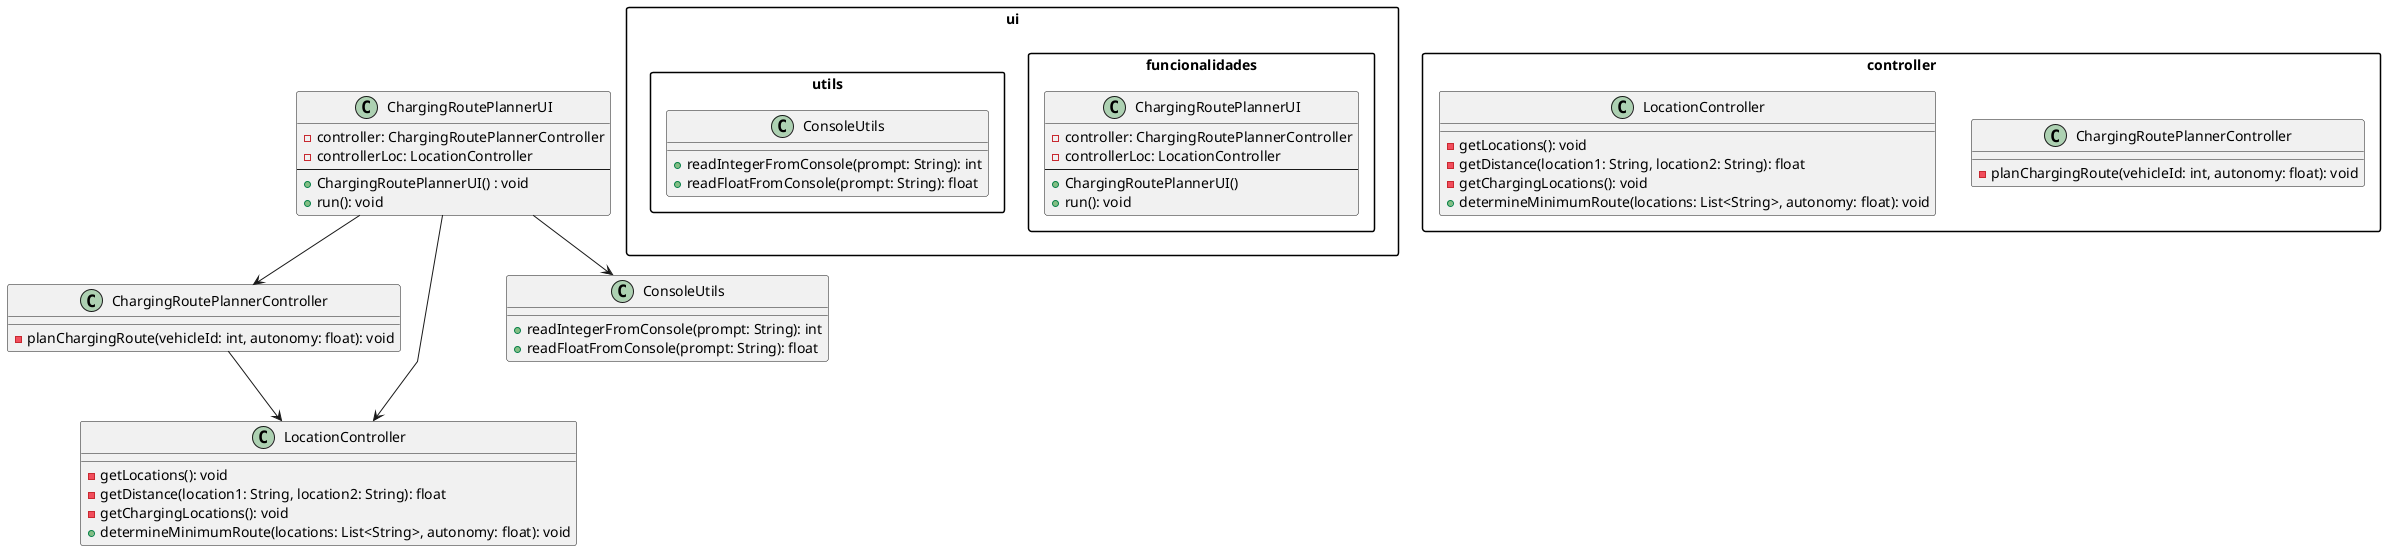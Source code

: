 @startuml
'skinparam monochrome true
skinparam packageStyle rectangle
skinparam shadowing false
skinparam linetype polyline

package ui.funcionalidades {
    class ChargingRoutePlannerUI {
        - controller: ChargingRoutePlannerController
        - controllerLoc: LocationController
        --
        + ChargingRoutePlannerUI()
        + run(): void
    }
}

package controller {
    class ChargingRoutePlannerController {
        - planChargingRoute(vehicleId: int, autonomy: float): void
    }

    class LocationController {
        - getLocations(): void
        - getDistance(location1: String, location2: String): float
        - getChargingLocations(): void
        + determineMinimumRoute(locations: List<String>, autonomy: float): void
    }
}

package ui.utils {
    class ConsoleUtils {
        + readIntegerFromConsole(prompt: String): int
        + readFloatFromConsole(prompt: String): float
    }
}

class ChargingRoutePlannerUI {
    - controller: ChargingRoutePlannerController
    - controllerLoc: LocationController
    --
    + ChargingRoutePlannerUI() : void
    + run(): void
}

class ChargingRoutePlannerController {
    - planChargingRoute(vehicleId: int, autonomy: float): void
}

class LocationController {
    - getLocations(): void
    - getDistance(location1: String, location2: String): float
    - getChargingLocations(): void
    + determineMinimumRoute(locations: List<String>, autonomy: float): void
}

class ConsoleUtils {
    + readIntegerFromConsole(prompt: String): int
    + readFloatFromConsole(prompt: String): float
}

ChargingRoutePlannerUI --> ChargingRoutePlannerController
ChargingRoutePlannerUI --> LocationController
ChargingRoutePlannerController --> LocationController
ChargingRoutePlannerUI --> ConsoleUtils
@enduml
